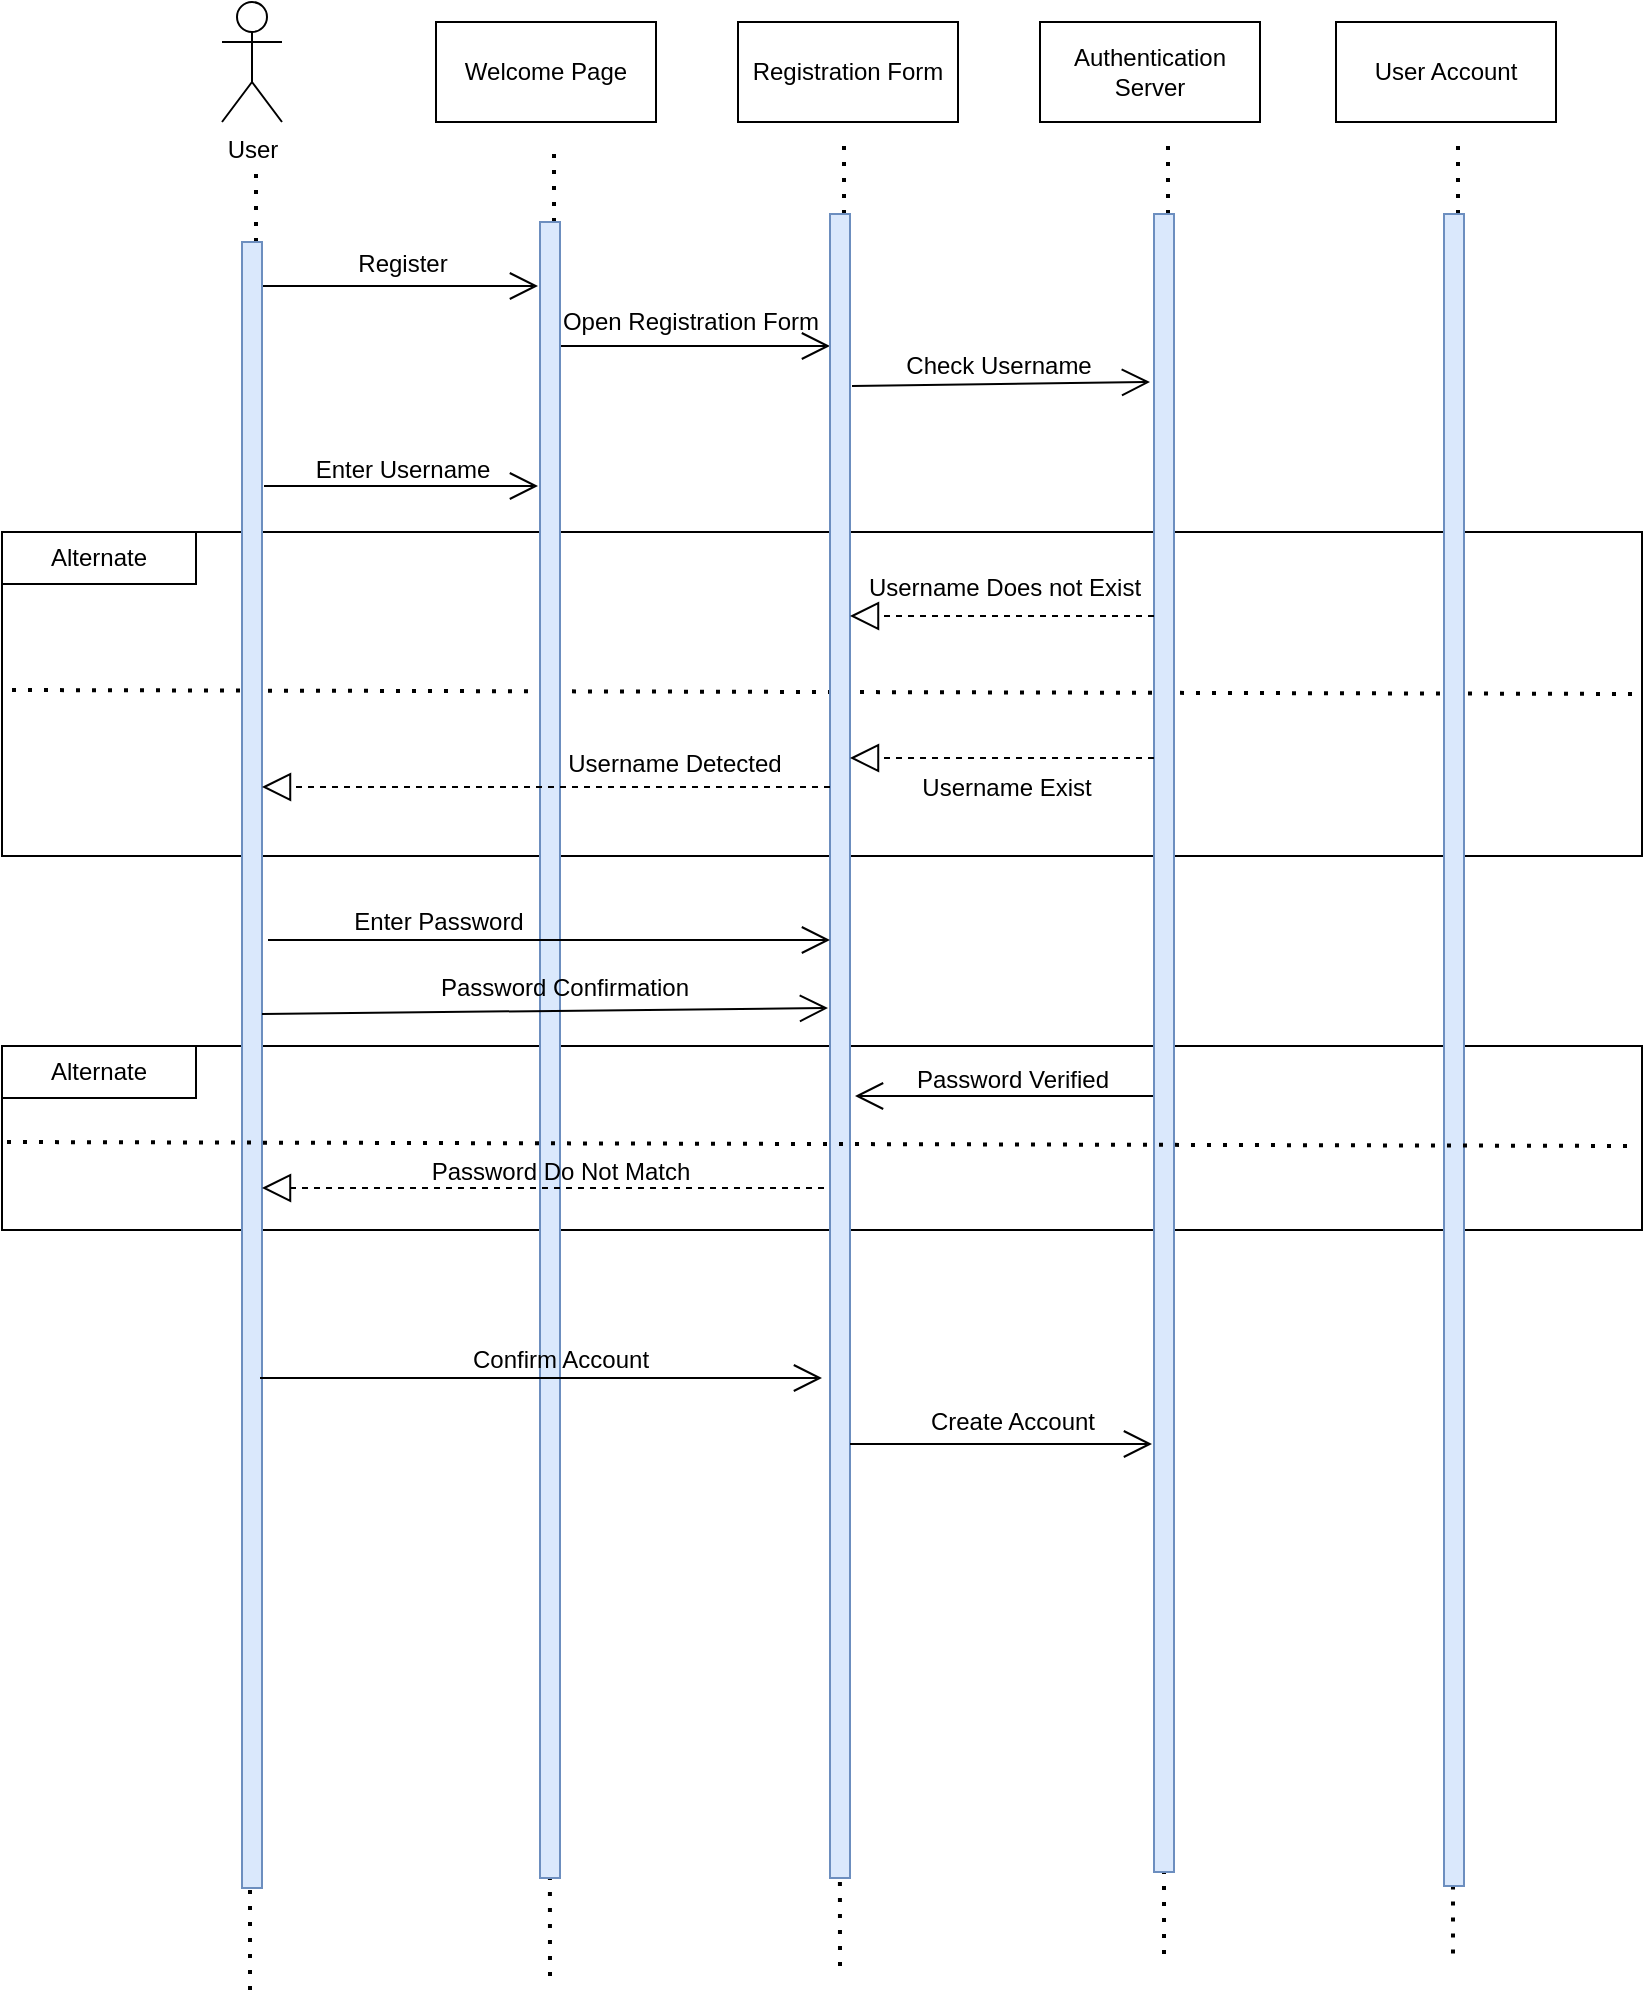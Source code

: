 <mxfile version="26.0.2">
  <diagram name="Page-1" id="2YBvvXClWsGukQMizWep">
    <mxGraphModel dx="1050" dy="603" grid="0" gridSize="10" guides="1" tooltips="1" connect="1" arrows="1" fold="1" page="1" pageScale="1" pageWidth="850" pageHeight="1100" math="0" shadow="0">
      <root>
        <mxCell id="0" />
        <mxCell id="1" parent="0" />
        <mxCell id="kb8mqb-I2BFPK8dXKE93-86" value="" style="rounded=0;whiteSpace=wrap;html=1;" vertex="1" parent="1">
          <mxGeometry x="18" y="553" width="820" height="92" as="geometry" />
        </mxCell>
        <mxCell id="kb8mqb-I2BFPK8dXKE93-69" value="" style="endArrow=none;dashed=1;html=1;dashPattern=1 3;strokeWidth=2;rounded=0;entryX=1;entryY=0.5;entryDx=0;entryDy=0;exitX=0;exitY=0.5;exitDx=0;exitDy=0;" edge="1" parent="1" source="kb8mqb-I2BFPK8dXKE93-66" target="kb8mqb-I2BFPK8dXKE93-66">
          <mxGeometry width="50" height="50" relative="1" as="geometry">
            <mxPoint x="22" y="390" as="sourcePoint" />
            <mxPoint x="72" y="340" as="targetPoint" />
          </mxGeometry>
        </mxCell>
        <mxCell id="kb8mqb-I2BFPK8dXKE93-50" value="" style="endArrow=none;dashed=1;html=1;dashPattern=1 3;strokeWidth=2;rounded=0;" edge="1" parent="1">
          <mxGeometry width="50" height="50" relative="1" as="geometry">
            <mxPoint x="437" y="1013" as="sourcePoint" />
            <mxPoint x="436.5" y="490" as="targetPoint" />
          </mxGeometry>
        </mxCell>
        <mxCell id="kb8mqb-I2BFPK8dXKE93-66" value="" style="rounded=0;whiteSpace=wrap;html=1;" vertex="1" parent="1">
          <mxGeometry x="18" y="296" width="820" height="162" as="geometry" />
        </mxCell>
        <mxCell id="kb8mqb-I2BFPK8dXKE93-47" value="" style="endArrow=none;dashed=1;html=1;dashPattern=1 3;strokeWidth=2;rounded=0;" edge="1" parent="1">
          <mxGeometry width="50" height="50" relative="1" as="geometry">
            <mxPoint x="292" y="1018" as="sourcePoint" />
            <mxPoint x="291.5" y="491" as="targetPoint" />
          </mxGeometry>
        </mxCell>
        <mxCell id="kb8mqb-I2BFPK8dXKE93-34" value="User" style="shape=umlActor;verticalLabelPosition=bottom;verticalAlign=top;html=1;" vertex="1" parent="1">
          <mxGeometry x="128" y="31" width="30" height="60" as="geometry" />
        </mxCell>
        <mxCell id="kb8mqb-I2BFPK8dXKE93-35" value="" style="endArrow=none;dashed=1;html=1;dashPattern=1 3;strokeWidth=2;rounded=0;" edge="1" parent="1" source="kb8mqb-I2BFPK8dXKE93-37">
          <mxGeometry width="50" height="50" relative="1" as="geometry">
            <mxPoint x="142" y="523.6" as="sourcePoint" />
            <mxPoint x="145" y="112" as="targetPoint" />
          </mxGeometry>
        </mxCell>
        <mxCell id="kb8mqb-I2BFPK8dXKE93-36" value="" style="endArrow=none;dashed=1;html=1;dashPattern=1 3;strokeWidth=2;rounded=0;" edge="1" parent="1" target="kb8mqb-I2BFPK8dXKE93-37">
          <mxGeometry width="50" height="50" relative="1" as="geometry">
            <mxPoint x="142" y="1025" as="sourcePoint" />
            <mxPoint x="145" y="112" as="targetPoint" />
          </mxGeometry>
        </mxCell>
        <mxCell id="kb8mqb-I2BFPK8dXKE93-38" value="Welcome Page" style="html=1;whiteSpace=wrap;" vertex="1" parent="1">
          <mxGeometry x="235" y="41" width="110" height="50" as="geometry" />
        </mxCell>
        <mxCell id="kb8mqb-I2BFPK8dXKE93-39" value="Registration Form" style="html=1;whiteSpace=wrap;" vertex="1" parent="1">
          <mxGeometry x="386" y="41" width="110" height="50" as="geometry" />
        </mxCell>
        <mxCell id="kb8mqb-I2BFPK8dXKE93-40" value="Authentication Server" style="html=1;whiteSpace=wrap;" vertex="1" parent="1">
          <mxGeometry x="537" y="41" width="110" height="50" as="geometry" />
        </mxCell>
        <mxCell id="kb8mqb-I2BFPK8dXKE93-41" value="User Account" style="html=1;whiteSpace=wrap;" vertex="1" parent="1">
          <mxGeometry x="685" y="41" width="110" height="50" as="geometry" />
        </mxCell>
        <mxCell id="kb8mqb-I2BFPK8dXKE93-45" value="" style="endArrow=none;dashed=1;html=1;dashPattern=1 3;strokeWidth=2;rounded=0;" edge="1" source="kb8mqb-I2BFPK8dXKE93-46" parent="1">
          <mxGeometry width="50" height="50" relative="1" as="geometry">
            <mxPoint x="291" y="513.6" as="sourcePoint" />
            <mxPoint x="294" y="102" as="targetPoint" />
          </mxGeometry>
        </mxCell>
        <mxCell id="kb8mqb-I2BFPK8dXKE93-48" value="" style="endArrow=none;dashed=1;html=1;dashPattern=1 3;strokeWidth=2;rounded=0;" edge="1" source="kb8mqb-I2BFPK8dXKE93-49" parent="1">
          <mxGeometry width="50" height="50" relative="1" as="geometry">
            <mxPoint x="436" y="509.6" as="sourcePoint" />
            <mxPoint x="439" y="98" as="targetPoint" />
          </mxGeometry>
        </mxCell>
        <mxCell id="kb8mqb-I2BFPK8dXKE93-51" value="" style="endArrow=none;dashed=1;html=1;dashPattern=1 3;strokeWidth=2;rounded=0;" edge="1" source="kb8mqb-I2BFPK8dXKE93-52" parent="1">
          <mxGeometry width="50" height="50" relative="1" as="geometry">
            <mxPoint x="598" y="509.6" as="sourcePoint" />
            <mxPoint x="601" y="98" as="targetPoint" />
          </mxGeometry>
        </mxCell>
        <mxCell id="kb8mqb-I2BFPK8dXKE93-53" value="" style="endArrow=none;dashed=1;html=1;dashPattern=1 3;strokeWidth=2;rounded=0;" edge="1" target="kb8mqb-I2BFPK8dXKE93-52" parent="1">
          <mxGeometry width="50" height="50" relative="1" as="geometry">
            <mxPoint x="599" y="1007" as="sourcePoint" />
            <mxPoint x="601" y="98" as="targetPoint" />
          </mxGeometry>
        </mxCell>
        <mxCell id="kb8mqb-I2BFPK8dXKE93-54" value="" style="endArrow=none;dashed=1;html=1;dashPattern=1 3;strokeWidth=2;rounded=0;" edge="1" source="kb8mqb-I2BFPK8dXKE93-55" parent="1">
          <mxGeometry width="50" height="50" relative="1" as="geometry">
            <mxPoint x="743" y="509.6" as="sourcePoint" />
            <mxPoint x="746" y="98" as="targetPoint" />
          </mxGeometry>
        </mxCell>
        <mxCell id="kb8mqb-I2BFPK8dXKE93-56" value="" style="endArrow=none;dashed=1;html=1;dashPattern=1 3;strokeWidth=2;rounded=0;" edge="1" parent="1">
          <mxGeometry width="50" height="50" relative="1" as="geometry">
            <mxPoint x="743.5" y="1006.8" as="sourcePoint" />
            <mxPoint x="743.5" y="752" as="targetPoint" />
          </mxGeometry>
        </mxCell>
        <mxCell id="kb8mqb-I2BFPK8dXKE93-57" value="" style="endArrow=open;endFill=1;endSize=12;html=1;rounded=0;" edge="1" parent="1">
          <mxGeometry width="160" relative="1" as="geometry">
            <mxPoint x="148" y="173" as="sourcePoint" />
            <mxPoint x="286" y="173" as="targetPoint" />
          </mxGeometry>
        </mxCell>
        <mxCell id="kb8mqb-I2BFPK8dXKE93-58" value="Register" style="text;html=1;align=center;verticalAlign=middle;resizable=0;points=[];autosize=1;strokeColor=none;fillColor=none;" vertex="1" parent="1">
          <mxGeometry x="186" y="149" width="63" height="26" as="geometry" />
        </mxCell>
        <mxCell id="kb8mqb-I2BFPK8dXKE93-59" value="" style="endArrow=open;endFill=1;endSize=12;html=1;rounded=0;" edge="1" parent="1" target="kb8mqb-I2BFPK8dXKE93-49">
          <mxGeometry width="160" relative="1" as="geometry">
            <mxPoint x="296" y="203" as="sourcePoint" />
            <mxPoint x="456" y="203" as="targetPoint" />
          </mxGeometry>
        </mxCell>
        <mxCell id="kb8mqb-I2BFPK8dXKE93-60" value="Open Registration Form" style="text;html=1;align=center;verticalAlign=middle;resizable=0;points=[];autosize=1;strokeColor=none;fillColor=none;" vertex="1" parent="1">
          <mxGeometry x="289" y="178" width="146" height="26" as="geometry" />
        </mxCell>
        <mxCell id="kb8mqb-I2BFPK8dXKE93-61" value="" style="endArrow=open;endFill=1;endSize=12;html=1;rounded=0;" edge="1" parent="1">
          <mxGeometry width="160" relative="1" as="geometry">
            <mxPoint x="443" y="223" as="sourcePoint" />
            <mxPoint x="592" y="221" as="targetPoint" />
          </mxGeometry>
        </mxCell>
        <mxCell id="kb8mqb-I2BFPK8dXKE93-62" value="Check Username" style="text;html=1;align=center;verticalAlign=middle;resizable=0;points=[];autosize=1;strokeColor=none;fillColor=none;" vertex="1" parent="1">
          <mxGeometry x="460" y="200" width="111" height="26" as="geometry" />
        </mxCell>
        <mxCell id="kb8mqb-I2BFPK8dXKE93-63" value="" style="endArrow=open;endFill=1;endSize=12;html=1;rounded=0;" edge="1" parent="1">
          <mxGeometry width="160" relative="1" as="geometry">
            <mxPoint x="149" y="273" as="sourcePoint" />
            <mxPoint x="286" y="273" as="targetPoint" />
          </mxGeometry>
        </mxCell>
        <mxCell id="kb8mqb-I2BFPK8dXKE93-64" value="Enter Username" style="text;html=1;align=center;verticalAlign=middle;resizable=0;points=[];autosize=1;strokeColor=none;fillColor=none;" vertex="1" parent="1">
          <mxGeometry x="165" y="252" width="105" height="26" as="geometry" />
        </mxCell>
        <mxCell id="kb8mqb-I2BFPK8dXKE93-68" value="Alternate" style="rounded=0;whiteSpace=wrap;html=1;" vertex="1" parent="1">
          <mxGeometry x="18" y="296" width="97" height="26" as="geometry" />
        </mxCell>
        <mxCell id="kb8mqb-I2BFPK8dXKE93-70" value="" style="endArrow=none;dashed=1;html=1;dashPattern=1 3;strokeWidth=2;rounded=0;entryX=1;entryY=0.5;entryDx=0;entryDy=0;" edge="1" parent="1" target="kb8mqb-I2BFPK8dXKE93-66">
          <mxGeometry width="50" height="50" relative="1" as="geometry">
            <mxPoint x="23" y="375" as="sourcePoint" />
            <mxPoint x="73" y="325" as="targetPoint" />
          </mxGeometry>
        </mxCell>
        <mxCell id="kb8mqb-I2BFPK8dXKE93-49" value="" style="html=1;points=[[0,0,0,0,5],[0,1,0,0,-5],[1,0,0,0,5],[1,1,0,0,-5]];perimeter=orthogonalPerimeter;outlineConnect=0;targetShapes=umlLifeline;portConstraint=eastwest;newEdgeStyle={&quot;curved&quot;:0,&quot;rounded&quot;:0};fillColor=#dae8fc;strokeColor=#6c8ebf;" vertex="1" parent="1">
          <mxGeometry x="432" y="137" width="10" height="832" as="geometry" />
        </mxCell>
        <mxCell id="kb8mqb-I2BFPK8dXKE93-52" value="" style="html=1;points=[[0,0,0,0,5],[0,1,0,0,-5],[1,0,0,0,5],[1,1,0,0,-5]];perimeter=orthogonalPerimeter;outlineConnect=0;targetShapes=umlLifeline;portConstraint=eastwest;newEdgeStyle={&quot;curved&quot;:0,&quot;rounded&quot;:0};fillColor=#dae8fc;strokeColor=#6c8ebf;" vertex="1" parent="1">
          <mxGeometry x="594" y="137" width="10" height="829" as="geometry" />
        </mxCell>
        <mxCell id="kb8mqb-I2BFPK8dXKE93-55" value="" style="html=1;points=[[0,0,0,0,5],[0,1,0,0,-5],[1,0,0,0,5],[1,1,0,0,-5]];perimeter=orthogonalPerimeter;outlineConnect=0;targetShapes=umlLifeline;portConstraint=eastwest;newEdgeStyle={&quot;curved&quot;:0,&quot;rounded&quot;:0};fillColor=#dae8fc;strokeColor=#6c8ebf;" vertex="1" parent="1">
          <mxGeometry x="739" y="137" width="10" height="836" as="geometry" />
        </mxCell>
        <mxCell id="kb8mqb-I2BFPK8dXKE93-46" value="" style="html=1;points=[[0,0,0,0,5],[0,1,0,0,-5],[1,0,0,0,5],[1,1,0,0,-5]];perimeter=orthogonalPerimeter;outlineConnect=0;targetShapes=umlLifeline;portConstraint=eastwest;newEdgeStyle={&quot;curved&quot;:0,&quot;rounded&quot;:0};fillColor=#dae8fc;strokeColor=#6c8ebf;" vertex="1" parent="1">
          <mxGeometry x="287" y="141" width="10" height="828" as="geometry" />
        </mxCell>
        <mxCell id="kb8mqb-I2BFPK8dXKE93-37" value="" style="html=1;points=[[0,0,0,0,5],[0,1,0,0,-5],[1,0,0,0,5],[1,1,0,0,-5]];perimeter=orthogonalPerimeter;outlineConnect=0;targetShapes=umlLifeline;portConstraint=eastwest;newEdgeStyle={&quot;curved&quot;:0,&quot;rounded&quot;:0};fillColor=#dae8fc;strokeColor=#6c8ebf;" vertex="1" parent="1">
          <mxGeometry x="138" y="151" width="10" height="823" as="geometry" />
        </mxCell>
        <mxCell id="kb8mqb-I2BFPK8dXKE93-71" value="" style="endArrow=block;dashed=1;endFill=0;endSize=12;html=1;rounded=0;" edge="1" parent="1" source="kb8mqb-I2BFPK8dXKE93-52" target="kb8mqb-I2BFPK8dXKE93-49">
          <mxGeometry width="160" relative="1" as="geometry">
            <mxPoint x="540" y="335" as="sourcePoint" />
            <mxPoint x="703" y="335" as="targetPoint" />
            <Array as="points">
              <mxPoint x="528" y="338" />
            </Array>
          </mxGeometry>
        </mxCell>
        <mxCell id="kb8mqb-I2BFPK8dXKE93-72" value="Username Does not Exist" style="text;html=1;align=center;verticalAlign=middle;resizable=0;points=[];autosize=1;strokeColor=none;fillColor=none;" vertex="1" parent="1">
          <mxGeometry x="442" y="311" width="154" height="26" as="geometry" />
        </mxCell>
        <mxCell id="kb8mqb-I2BFPK8dXKE93-73" value="" style="endArrow=block;dashed=1;endFill=0;endSize=12;html=1;rounded=0;" edge="1" parent="1">
          <mxGeometry width="160" relative="1" as="geometry">
            <mxPoint x="594" y="409" as="sourcePoint" />
            <mxPoint x="442" y="409" as="targetPoint" />
            <Array as="points">
              <mxPoint x="528" y="409" />
            </Array>
          </mxGeometry>
        </mxCell>
        <mxCell id="kb8mqb-I2BFPK8dXKE93-74" value="Username Exist" style="text;html=1;align=center;verticalAlign=middle;resizable=0;points=[];autosize=1;strokeColor=none;fillColor=none;" vertex="1" parent="1">
          <mxGeometry x="468" y="411" width="103" height="26" as="geometry" />
        </mxCell>
        <mxCell id="kb8mqb-I2BFPK8dXKE93-75" value="" style="endArrow=block;dashed=1;endFill=0;endSize=12;html=1;rounded=0;" edge="1" parent="1" target="kb8mqb-I2BFPK8dXKE93-37">
          <mxGeometry width="160" relative="1" as="geometry">
            <mxPoint x="432" y="423.5" as="sourcePoint" />
            <mxPoint x="280" y="423.5" as="targetPoint" />
            <Array as="points">
              <mxPoint x="366" y="423.5" />
            </Array>
          </mxGeometry>
        </mxCell>
        <mxCell id="kb8mqb-I2BFPK8dXKE93-76" value="Username Detected" style="text;html=1;align=center;verticalAlign=middle;resizable=0;points=[];autosize=1;strokeColor=none;fillColor=none;" vertex="1" parent="1">
          <mxGeometry x="291" y="399" width="125" height="26" as="geometry" />
        </mxCell>
        <mxCell id="kb8mqb-I2BFPK8dXKE93-77" value="" style="endArrow=open;endFill=1;endSize=12;html=1;rounded=0;" edge="1" parent="1" target="kb8mqb-I2BFPK8dXKE93-49">
          <mxGeometry width="160" relative="1" as="geometry">
            <mxPoint x="151" y="500" as="sourcePoint" />
            <mxPoint x="430" y="497" as="targetPoint" />
          </mxGeometry>
        </mxCell>
        <mxCell id="kb8mqb-I2BFPK8dXKE93-78" value="" style="endArrow=open;endFill=1;endSize=12;html=1;rounded=0;" edge="1" parent="1">
          <mxGeometry width="160" relative="1" as="geometry">
            <mxPoint x="148" y="537" as="sourcePoint" />
            <mxPoint x="431" y="534" as="targetPoint" />
          </mxGeometry>
        </mxCell>
        <mxCell id="kb8mqb-I2BFPK8dXKE93-79" value="Enter Password" style="text;html=1;align=center;verticalAlign=middle;resizable=0;points=[];autosize=1;strokeColor=none;fillColor=none;" vertex="1" parent="1">
          <mxGeometry x="184" y="478" width="103" height="26" as="geometry" />
        </mxCell>
        <mxCell id="kb8mqb-I2BFPK8dXKE93-80" value="Password Confirmation" style="text;html=1;align=center;verticalAlign=middle;resizable=0;points=[];autosize=1;strokeColor=none;fillColor=none;" vertex="1" parent="1">
          <mxGeometry x="228" y="511" width="142" height="26" as="geometry" />
        </mxCell>
        <mxCell id="kb8mqb-I2BFPK8dXKE93-81" value="" style="endArrow=open;endFill=1;endSize=12;html=1;rounded=0;" edge="1" parent="1">
          <mxGeometry width="160" relative="1" as="geometry">
            <mxPoint x="593.5" y="578" as="sourcePoint" />
            <mxPoint x="444.5" y="578" as="targetPoint" />
          </mxGeometry>
        </mxCell>
        <mxCell id="kb8mqb-I2BFPK8dXKE93-82" value="Password Verified" style="text;html=1;align=center;verticalAlign=middle;resizable=0;points=[];autosize=1;strokeColor=none;fillColor=none;" vertex="1" parent="1">
          <mxGeometry x="466" y="557" width="114" height="26" as="geometry" />
        </mxCell>
        <mxCell id="kb8mqb-I2BFPK8dXKE93-85" value="Password Do Not Match" style="text;html=1;align=center;verticalAlign=middle;resizable=0;points=[];autosize=1;strokeColor=none;fillColor=none;" vertex="1" parent="1">
          <mxGeometry x="223" y="603" width="147" height="26" as="geometry" />
        </mxCell>
        <mxCell id="kb8mqb-I2BFPK8dXKE93-87" value="" style="endArrow=block;dashed=1;endFill=0;endSize=12;html=1;rounded=0;" edge="1" parent="1" target="kb8mqb-I2BFPK8dXKE93-37">
          <mxGeometry width="160" relative="1" as="geometry">
            <mxPoint x="429" y="624" as="sourcePoint" />
            <mxPoint x="145" y="624.5" as="targetPoint" />
            <Array as="points">
              <mxPoint x="363" y="624" />
            </Array>
          </mxGeometry>
        </mxCell>
        <mxCell id="kb8mqb-I2BFPK8dXKE93-88" value="" style="endArrow=none;dashed=1;html=1;dashPattern=1 3;strokeWidth=2;rounded=0;entryX=1;entryY=0.5;entryDx=0;entryDy=0;" edge="1" parent="1">
          <mxGeometry width="50" height="50" relative="1" as="geometry">
            <mxPoint x="20.5" y="601" as="sourcePoint" />
            <mxPoint x="835.5" y="603" as="targetPoint" />
          </mxGeometry>
        </mxCell>
        <mxCell id="kb8mqb-I2BFPK8dXKE93-89" value="Alternate" style="rounded=0;whiteSpace=wrap;html=1;" vertex="1" parent="1">
          <mxGeometry x="18" y="553" width="97" height="26" as="geometry" />
        </mxCell>
        <mxCell id="kb8mqb-I2BFPK8dXKE93-90" value="" style="endArrow=open;endFill=1;endSize=12;html=1;rounded=0;" edge="1" parent="1">
          <mxGeometry width="160" relative="1" as="geometry">
            <mxPoint x="147" y="719" as="sourcePoint" />
            <mxPoint x="428" y="719" as="targetPoint" />
          </mxGeometry>
        </mxCell>
        <mxCell id="kb8mqb-I2BFPK8dXKE93-91" value="Confirm Account" style="text;html=1;align=center;verticalAlign=middle;resizable=0;points=[];autosize=1;strokeColor=none;fillColor=none;" vertex="1" parent="1">
          <mxGeometry x="243.5" y="697" width="106" height="26" as="geometry" />
        </mxCell>
        <mxCell id="kb8mqb-I2BFPK8dXKE93-92" value="" style="endArrow=open;endFill=1;endSize=12;html=1;rounded=0;" edge="1" parent="1">
          <mxGeometry width="160" relative="1" as="geometry">
            <mxPoint x="442" y="752" as="sourcePoint" />
            <mxPoint x="593" y="752" as="targetPoint" />
          </mxGeometry>
        </mxCell>
        <mxCell id="kb8mqb-I2BFPK8dXKE93-93" value="Create Account" style="text;html=1;align=center;verticalAlign=middle;resizable=0;points=[];autosize=1;strokeColor=none;fillColor=none;" vertex="1" parent="1">
          <mxGeometry x="473" y="728" width="100" height="26" as="geometry" />
        </mxCell>
      </root>
    </mxGraphModel>
  </diagram>
</mxfile>
